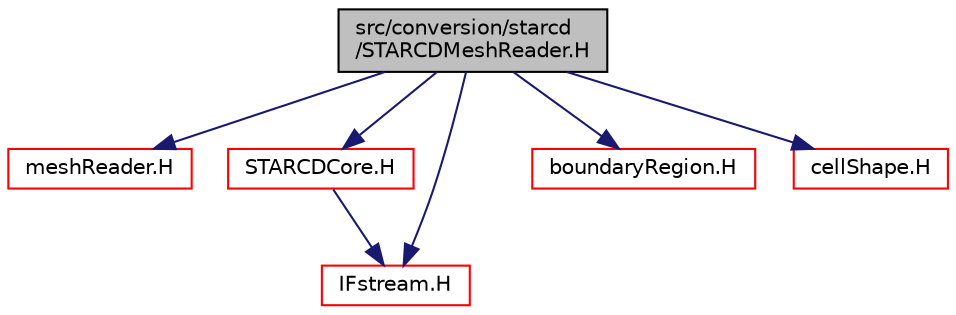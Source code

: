 digraph "src/conversion/starcd/STARCDMeshReader.H"
{
  bgcolor="transparent";
  edge [fontname="Helvetica",fontsize="10",labelfontname="Helvetica",labelfontsize="10"];
  node [fontname="Helvetica",fontsize="10",shape=record];
  Node1 [label="src/conversion/starcd\l/STARCDMeshReader.H",height=0.2,width=0.4,color="black", fillcolor="grey75", style="filled" fontcolor="black"];
  Node1 -> Node2 [color="midnightblue",fontsize="10",style="solid",fontname="Helvetica"];
  Node2 [label="meshReader.H",height=0.2,width=0.4,color="red",URL="$meshReader_8H.html"];
  Node1 -> Node3 [color="midnightblue",fontsize="10",style="solid",fontname="Helvetica"];
  Node3 [label="STARCDCore.H",height=0.2,width=0.4,color="red",URL="$STARCDCore_8H.html"];
  Node3 -> Node4 [color="midnightblue",fontsize="10",style="solid",fontname="Helvetica"];
  Node4 [label="IFstream.H",height=0.2,width=0.4,color="red",URL="$IFstream_8H.html"];
  Node1 -> Node5 [color="midnightblue",fontsize="10",style="solid",fontname="Helvetica"];
  Node5 [label="boundaryRegion.H",height=0.2,width=0.4,color="red",URL="$boundaryRegion_8H.html"];
  Node1 -> Node6 [color="midnightblue",fontsize="10",style="solid",fontname="Helvetica"];
  Node6 [label="cellShape.H",height=0.2,width=0.4,color="red",URL="$cellShape_8H.html"];
  Node1 -> Node4 [color="midnightblue",fontsize="10",style="solid",fontname="Helvetica"];
}
